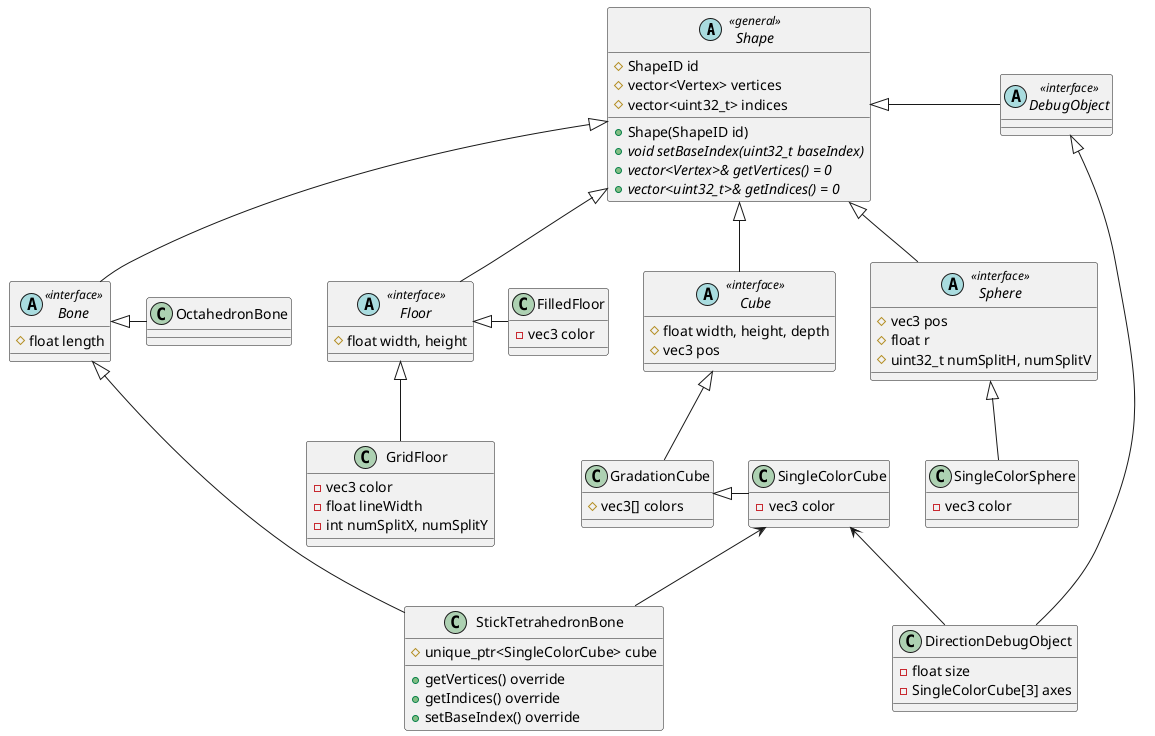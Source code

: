 @startuml shapes

abstract Shape << general >> {
	# ShapeID id
	# vector<Vertex> vertices
	# vector<uint32_t> indices

	+ Shape(ShapeID id)
	+ {abstract} void setBaseIndex(uint32_t baseIndex)
	+ {abstract} vector<Vertex>& getVertices() = 0
	+ {abstract} vector<uint32_t>& getIndices() = 0
}

' Cube family ---------------

abstract Cube << interface >> {
	# float width, height, depth
	# vec3 pos
}

class GradationCube {
	# vec3[] colors
}

class SingleColorCube {
	- vec3 color
}

' Sphere family ---------------

abstract Sphere << interface >> {
	# vec3 pos
	# float r
	# uint32_t numSplitH, numSplitV
}

class SingleColorSphere {
	- vec3 color
}

' Bone family ---------------

abstract Bone << interface >> {
	# float length
}

class OctahedronBone {}

class StickTetrahedronBone {
	# unique_ptr<SingleColorCube> cube

	+ getVertices() override
	+ getIndices() override
	+ setBaseIndex() override
}

' Floor family ---------------

abstract Floor << interface >> {
	# float width, height
}

class FilledFloor {
	- vec3 color
}

class GridFloor {
	- vec3 color
	- float lineWidth
	- int numSplitX, numSplitY
}

' DebugObject family ---------------

abstract DebugObject << interface >> {}

class DirectionDebugObject {
	- float size
	- SingleColorCube[3] axes
}

' Relations ---------------
' Class Inheritances ----
Shape <|-- Cube
Cube  <|-- GradationCube
GradationCube <|- SingleColorCube

Shape <|-- Bone
Bone <|-- StickTetrahedronBone
Bone <|- OctahedronBone

Shape <|-- Sphere
Sphere <|-- SingleColorSphere

Shape <|-- Floor
Floor <|-- GridFloor
Floor <|- FilledFloor

Shape <|- DebugObject
DebugObject <|- DirectionDebugObject

' Object Ownerships ----
SingleColorCube <-- StickTetrahedronBone
SingleColorCube <-- DirectionDebugObject

@enduml